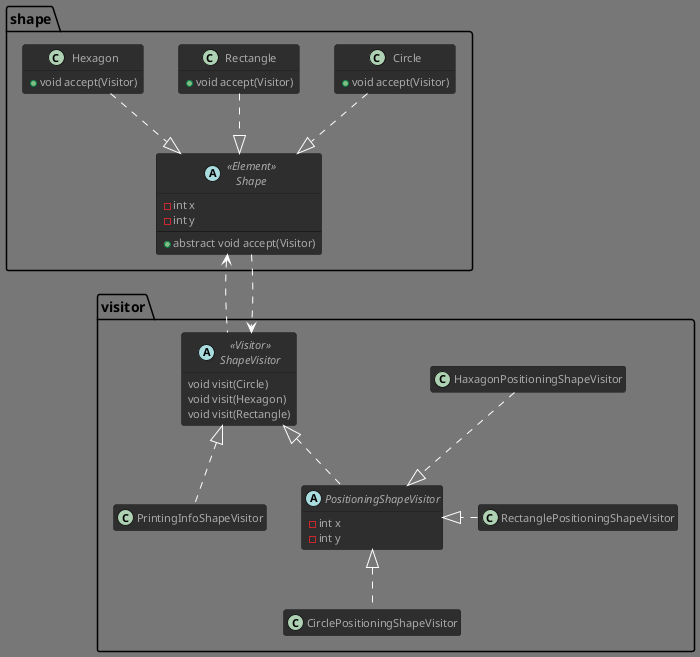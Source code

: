 @startuml
'https://plantuml.com/class-diagram

!theme reddress-darkgreen

hide empty fields
hide empty methods

package visitor {
    abstract ShapeVisitor<<Visitor>> {
        void visit(Circle)
        void visit(Hexagon)
        void visit(Rectangle)
    }

    abstract PositioningShapeVisitor {
        - int x
        - int y
    }

    PositioningShapeVisitor .u.|> ShapeVisitor
    CirclePositioningShapeVisitor .u.|> PositioningShapeVisitor
    HaxagonPositioningShapeVisitor .r.|> PositioningShapeVisitor
    RectanglePositioningShapeVisitor .r.|> PositioningShapeVisitor
    PrintingInfoShapeVisitor .u.|> ShapeVisitor
    RectanglePositioningShapeVisitor .u.|> HaxagonPositioningShapeVisitor #transparent
}

package shape {
    abstract Shape<<Element>> {
        - int x
        - int y
        --
        + abstract void accept(Visitor)
    }

   class Circle {
        + void accept(Visitor)
   }

   class Rectangle {
       + void accept(Visitor)
   }

   class Hexagon {
       + void accept(Visitor)
   }

    Circle .d.|> Shape
    Hexagon .d.|> Shape
    Rectangle .d.|> Shape
}

ShapeVisitor .u.> Shape
Shape .d.> ShapeVisitor







@enduml